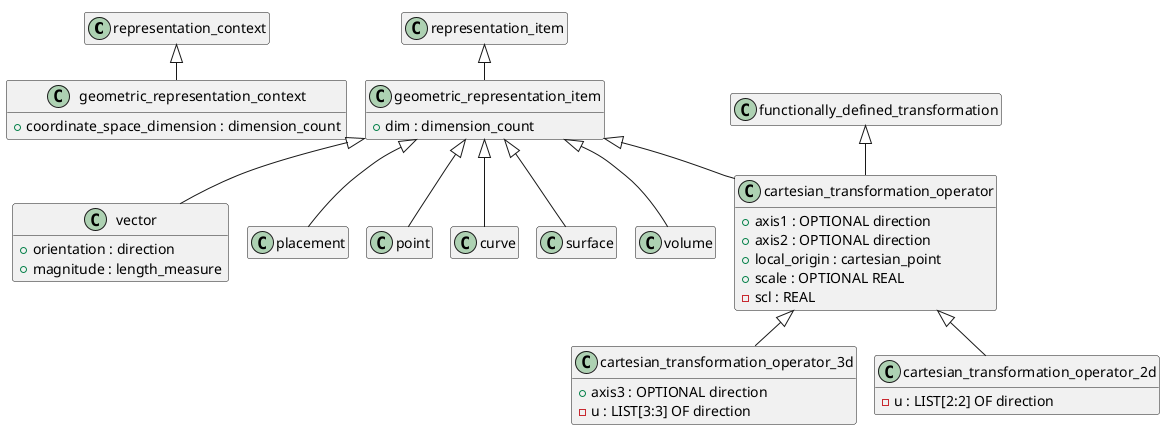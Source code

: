@startuml
!pragma layout smetana
skinparam groupInheritance 2
hide empty members

class representation_context {
  }

class geometric_representation_context {
  +coordinate_space_dimension : dimension_count
}

class representation_item {
  }

class geometric_representation_item {
  +dim : dimension_count
}

class vector {
  +orientation : direction
  +magnitude : length_measure
}

class placement {
 
}

class point {
  }


class curve {
 }

class surface {
 }

class volume {
  }

class geometric_representation_item {
}

class functionally_defined_transformation {
}

class cartesian_transformation_operator {
  +axis1 : OPTIONAL direction
  +axis2 : OPTIONAL direction
  +local_origin : cartesian_point
  +scale : OPTIONAL REAL
  -scl : REAL
}

class cartesian_transformation_operator_3d {
  +axis3 : OPTIONAL direction
  -u : LIST[3:3] OF direction
}

class cartesian_transformation_operator_2d {
  -u : LIST[2:2] OF direction
}

' Наследование
functionally_defined_transformation <|-- cartesian_transformation_operator

cartesian_transformation_operator <|-- cartesian_transformation_operator_3d
cartesian_transformation_operator <|-- cartesian_transformation_operator_2d

representation_context <|-- geometric_representation_context
representation_item <|-- geometric_representation_item

geometric_representation_item <|-- vector
geometric_representation_item <|-- placement
geometric_representation_item <|-- point
geometric_representation_item <|-- cartesian_transformation_operator
geometric_representation_item <|-- curve
geometric_representation_item <|-- surface
geometric_representation_item <|-- volume

@enduml